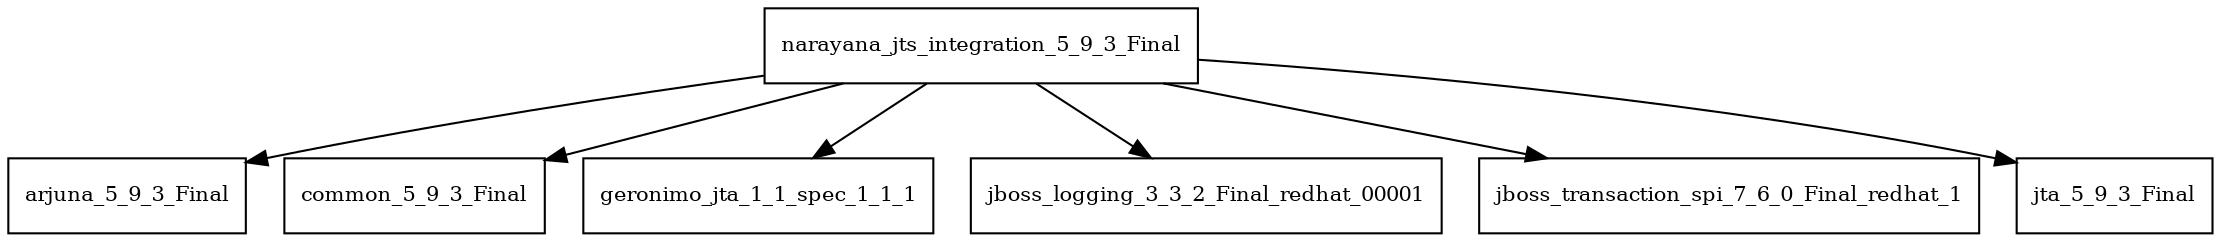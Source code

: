 digraph narayana_jts_integration_5_9_3_Final_dependencies {
  node [shape = box, fontsize=10.0];
  narayana_jts_integration_5_9_3_Final -> arjuna_5_9_3_Final;
  narayana_jts_integration_5_9_3_Final -> common_5_9_3_Final;
  narayana_jts_integration_5_9_3_Final -> geronimo_jta_1_1_spec_1_1_1;
  narayana_jts_integration_5_9_3_Final -> jboss_logging_3_3_2_Final_redhat_00001;
  narayana_jts_integration_5_9_3_Final -> jboss_transaction_spi_7_6_0_Final_redhat_1;
  narayana_jts_integration_5_9_3_Final -> jta_5_9_3_Final;
}
